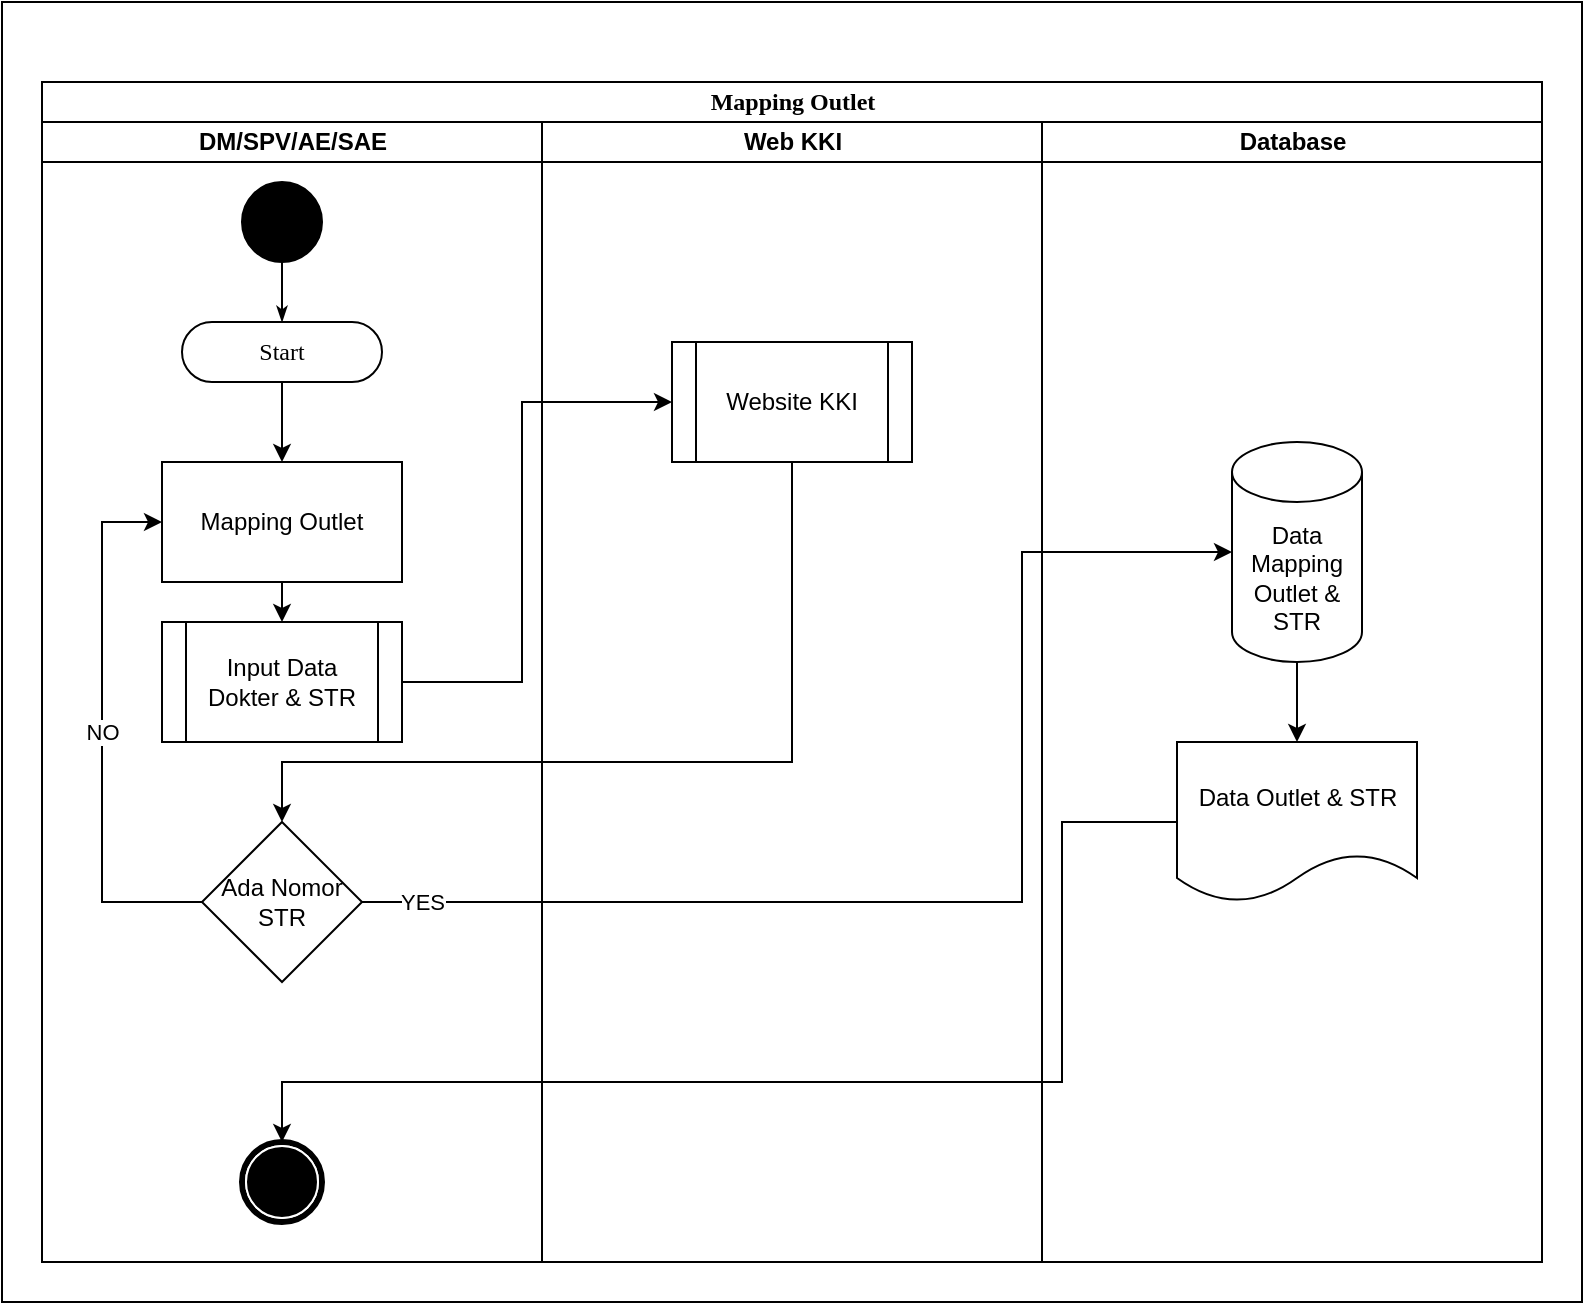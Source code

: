 <mxfile version="24.7.7">
  <diagram name="Hibo STR" id="Wa9x7KHW8JzEsCRcJoiK">
    <mxGraphModel dx="794" dy="1514" grid="1" gridSize="10" guides="1" tooltips="1" connect="1" arrows="1" fold="1" page="1" pageScale="1" pageWidth="850" pageHeight="1100" math="0" shadow="0">
      <root>
        <mxCell id="0" />
        <mxCell id="1" parent="0" />
        <mxCell id="9setHl7YU-eTteCl_YB4-1" value="" style="rounded=0;whiteSpace=wrap;html=1;" parent="1" vertex="1">
          <mxGeometry x="20" y="-20" width="790" height="650" as="geometry" />
        </mxCell>
        <mxCell id="9setHl7YU-eTteCl_YB4-2" value="Mapping Outlet" style="swimlane;html=1;childLayout=stackLayout;startSize=20;rounded=0;shadow=0;comic=0;labelBackgroundColor=none;strokeWidth=1;fontFamily=Verdana;fontSize=12;align=center;" parent="1" vertex="1">
          <mxGeometry x="40" y="20" width="750" height="590" as="geometry" />
        </mxCell>
        <mxCell id="9setHl7YU-eTteCl_YB4-3" value="DM/SPV/AE/SAE" style="swimlane;html=1;startSize=20;" parent="9setHl7YU-eTteCl_YB4-2" vertex="1">
          <mxGeometry y="20" width="250" height="570" as="geometry" />
        </mxCell>
        <mxCell id="9setHl7YU-eTteCl_YB4-4" value="" style="ellipse;whiteSpace=wrap;html=1;rounded=0;shadow=0;comic=0;labelBackgroundColor=none;strokeWidth=1;fillColor=#000000;fontFamily=Verdana;fontSize=12;align=center;" parent="9setHl7YU-eTteCl_YB4-3" vertex="1">
          <mxGeometry x="100" y="30" width="40" height="40" as="geometry" />
        </mxCell>
        <mxCell id="9setHl7YU-eTteCl_YB4-5" value="Start" style="rounded=1;whiteSpace=wrap;html=1;shadow=0;comic=0;labelBackgroundColor=none;strokeWidth=1;fontFamily=Verdana;fontSize=12;align=center;arcSize=50;" parent="9setHl7YU-eTteCl_YB4-3" vertex="1">
          <mxGeometry x="70" y="100" width="100" height="30" as="geometry" />
        </mxCell>
        <mxCell id="9setHl7YU-eTteCl_YB4-6" style="edgeStyle=orthogonalEdgeStyle;rounded=0;html=1;labelBackgroundColor=none;startArrow=none;startFill=0;startSize=5;endArrow=classicThin;endFill=1;endSize=5;jettySize=auto;orthogonalLoop=1;strokeWidth=1;fontFamily=Verdana;fontSize=12" parent="9setHl7YU-eTteCl_YB4-3" source="9setHl7YU-eTteCl_YB4-4" target="9setHl7YU-eTteCl_YB4-5" edge="1">
          <mxGeometry relative="1" as="geometry" />
        </mxCell>
        <mxCell id="9setHl7YU-eTteCl_YB4-23" value="" style="shape=mxgraph.bpmn.shape;html=1;verticalLabelPosition=bottom;labelBackgroundColor=#ffffff;verticalAlign=top;perimeter=ellipsePerimeter;outline=end;symbol=terminate;rounded=0;shadow=0;comic=0;strokeWidth=1;fontFamily=Verdana;fontSize=12;align=center;" parent="9setHl7YU-eTteCl_YB4-3" vertex="1">
          <mxGeometry x="100" y="510" width="40" height="40" as="geometry" />
        </mxCell>
        <mxCell id="9setHl7YU-eTteCl_YB4-10" value="Mapping Outlet" style="rounded=0;whiteSpace=wrap;html=1;" parent="9setHl7YU-eTteCl_YB4-3" vertex="1">
          <mxGeometry x="60" y="170" width="120" height="60" as="geometry" />
        </mxCell>
        <mxCell id="9setHl7YU-eTteCl_YB4-37" style="edgeStyle=orthogonalEdgeStyle;rounded=0;orthogonalLoop=1;jettySize=auto;html=1;exitX=0.5;exitY=1;exitDx=0;exitDy=0;" parent="9setHl7YU-eTteCl_YB4-3" source="9setHl7YU-eTteCl_YB4-5" target="9setHl7YU-eTteCl_YB4-10" edge="1">
          <mxGeometry relative="1" as="geometry" />
        </mxCell>
        <mxCell id="X2f5cGZ6LWnL6mHaX5y_-6" value="NO" style="edgeStyle=orthogonalEdgeStyle;rounded=0;orthogonalLoop=1;jettySize=auto;html=1;exitX=0;exitY=0.5;exitDx=0;exitDy=0;entryX=0;entryY=0.5;entryDx=0;entryDy=0;" parent="9setHl7YU-eTteCl_YB4-3" source="X2f5cGZ6LWnL6mHaX5y_-3" target="9setHl7YU-eTteCl_YB4-10" edge="1">
          <mxGeometry relative="1" as="geometry">
            <Array as="points">
              <mxPoint x="30" y="390" />
              <mxPoint x="30" y="200" />
            </Array>
          </mxGeometry>
        </mxCell>
        <mxCell id="X2f5cGZ6LWnL6mHaX5y_-3" value="Ada Nomor STR" style="rhombus;whiteSpace=wrap;html=1;" parent="9setHl7YU-eTteCl_YB4-3" vertex="1">
          <mxGeometry x="80" y="350" width="80" height="80" as="geometry" />
        </mxCell>
        <mxCell id="9setHl7YU-eTteCl_YB4-8" value="Web KKI" style="swimlane;html=1;startSize=20;" parent="9setHl7YU-eTteCl_YB4-2" vertex="1">
          <mxGeometry x="250" y="20" width="250" height="570" as="geometry" />
        </mxCell>
        <mxCell id="9setHl7YU-eTteCl_YB4-32" value="Website KKI" style="shape=process;whiteSpace=wrap;html=1;backgroundOutline=1;" parent="9setHl7YU-eTteCl_YB4-8" vertex="1">
          <mxGeometry x="65" y="110" width="120" height="60" as="geometry" />
        </mxCell>
        <mxCell id="9setHl7YU-eTteCl_YB4-17" value="Database" style="swimlane;html=1;startSize=20;" parent="9setHl7YU-eTteCl_YB4-2" vertex="1">
          <mxGeometry x="500" y="20" width="250" height="570" as="geometry" />
        </mxCell>
        <mxCell id="X2f5cGZ6LWnL6mHaX5y_-14" style="edgeStyle=orthogonalEdgeStyle;rounded=0;orthogonalLoop=1;jettySize=auto;html=1;exitX=0.5;exitY=1;exitDx=0;exitDy=0;exitPerimeter=0;entryX=0.5;entryY=0;entryDx=0;entryDy=0;" parent="9setHl7YU-eTteCl_YB4-17" source="9setHl7YU-eTteCl_YB4-31" target="X2f5cGZ6LWnL6mHaX5y_-13" edge="1">
          <mxGeometry relative="1" as="geometry" />
        </mxCell>
        <mxCell id="9setHl7YU-eTteCl_YB4-31" value="Data Mapping Outlet &amp;amp; STR" style="shape=cylinder3;whiteSpace=wrap;html=1;boundedLbl=1;backgroundOutline=1;size=15;" parent="9setHl7YU-eTteCl_YB4-17" vertex="1">
          <mxGeometry x="95" y="160" width="65" height="110" as="geometry" />
        </mxCell>
        <mxCell id="X2f5cGZ6LWnL6mHaX5y_-13" value="Data Outlet &amp;amp; STR" style="shape=document;whiteSpace=wrap;html=1;boundedLbl=1;" parent="9setHl7YU-eTteCl_YB4-17" vertex="1">
          <mxGeometry x="67.5" y="310" width="120" height="80" as="geometry" />
        </mxCell>
        <mxCell id="X2f5cGZ6LWnL6mHaX5y_-4" style="edgeStyle=orthogonalEdgeStyle;rounded=0;orthogonalLoop=1;jettySize=auto;html=1;exitX=0.5;exitY=1;exitDx=0;exitDy=0;entryX=0.5;entryY=0;entryDx=0;entryDy=0;" parent="9setHl7YU-eTteCl_YB4-2" source="9setHl7YU-eTteCl_YB4-32" target="X2f5cGZ6LWnL6mHaX5y_-3" edge="1">
          <mxGeometry relative="1" as="geometry">
            <Array as="points">
              <mxPoint x="375" y="340" />
              <mxPoint x="120" y="340" />
            </Array>
          </mxGeometry>
        </mxCell>
        <mxCell id="X2f5cGZ6LWnL6mHaX5y_-11" value="YES" style="edgeStyle=orthogonalEdgeStyle;rounded=0;orthogonalLoop=1;jettySize=auto;html=1;exitX=1;exitY=0.5;exitDx=0;exitDy=0;entryX=0;entryY=0.5;entryDx=0;entryDy=0;entryPerimeter=0;" parent="9setHl7YU-eTteCl_YB4-2" source="X2f5cGZ6LWnL6mHaX5y_-3" target="9setHl7YU-eTteCl_YB4-31" edge="1">
          <mxGeometry x="-0.902" relative="1" as="geometry">
            <Array as="points">
              <mxPoint x="490" y="410" />
              <mxPoint x="490" y="235" />
            </Array>
            <mxPoint as="offset" />
          </mxGeometry>
        </mxCell>
        <mxCell id="X2f5cGZ6LWnL6mHaX5y_-15" style="edgeStyle=orthogonalEdgeStyle;rounded=0;orthogonalLoop=1;jettySize=auto;html=1;exitX=0;exitY=0.5;exitDx=0;exitDy=0;entryX=0.5;entryY=0;entryDx=0;entryDy=0;" parent="9setHl7YU-eTteCl_YB4-2" source="X2f5cGZ6LWnL6mHaX5y_-13" target="9setHl7YU-eTteCl_YB4-23" edge="1">
          <mxGeometry relative="1" as="geometry">
            <Array as="points">
              <mxPoint x="510" y="370" />
              <mxPoint x="510" y="500" />
              <mxPoint x="120" y="500" />
            </Array>
          </mxGeometry>
        </mxCell>
        <mxCell id="X2f5cGZ6LWnL6mHaX5y_-2" style="edgeStyle=orthogonalEdgeStyle;rounded=0;orthogonalLoop=1;jettySize=auto;html=1;exitX=1;exitY=0.5;exitDx=0;exitDy=0;entryX=0;entryY=0.5;entryDx=0;entryDy=0;" parent="1" source="X2f5cGZ6LWnL6mHaX5y_-1" target="9setHl7YU-eTteCl_YB4-32" edge="1">
          <mxGeometry relative="1" as="geometry">
            <Array as="points">
              <mxPoint x="280" y="320" />
              <mxPoint x="280" y="180" />
            </Array>
          </mxGeometry>
        </mxCell>
        <mxCell id="X2f5cGZ6LWnL6mHaX5y_-1" value="Input Data Dokter &amp;amp; STR" style="shape=process;whiteSpace=wrap;html=1;backgroundOutline=1;" parent="1" vertex="1">
          <mxGeometry x="100" y="290" width="120" height="60" as="geometry" />
        </mxCell>
        <mxCell id="LFx50dVHBGF5SACSXdVP-1" style="edgeStyle=orthogonalEdgeStyle;rounded=0;orthogonalLoop=1;jettySize=auto;html=1;exitX=0.5;exitY=1;exitDx=0;exitDy=0;entryX=0.5;entryY=0;entryDx=0;entryDy=0;" edge="1" parent="1" source="9setHl7YU-eTteCl_YB4-10" target="X2f5cGZ6LWnL6mHaX5y_-1">
          <mxGeometry relative="1" as="geometry" />
        </mxCell>
      </root>
    </mxGraphModel>
  </diagram>
</mxfile>
